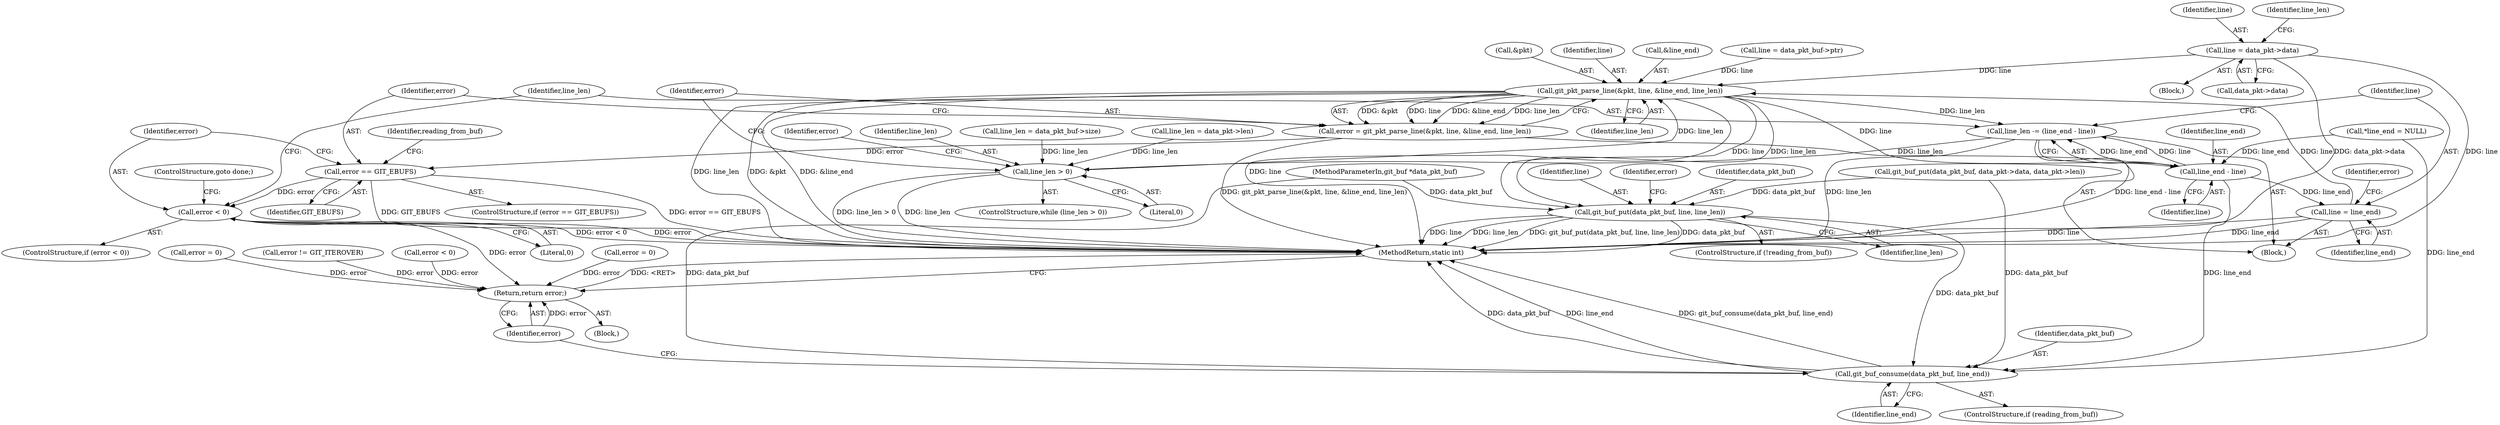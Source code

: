 digraph "0_libgit2_2fdef641fd0dd2828bd948234ae86de75221a11a_0@pointer" {
"1000147" [label="(Call,line = data_pkt->data)"];
"1000164" [label="(Call,git_pkt_parse_line(&pkt, line, &line_end, line_len))"];
"1000162" [label="(Call,error = git_pkt_parse_line(&pkt, line, &line_end, line_len))"];
"1000172" [label="(Call,error == GIT_EBUFS)"];
"1000189" [label="(Call,error < 0)"];
"1000226" [label="(Return,return error;)"];
"1000179" [label="(Call,git_buf_put(data_pkt_buf, line, line_len))"];
"1000223" [label="(Call,git_buf_consume(data_pkt_buf, line_end))"];
"1000193" [label="(Call,line_len -= (line_end - line))"];
"1000158" [label="(Call,line_len > 0)"];
"1000195" [label="(Call,line_end - line)"];
"1000198" [label="(Call,line = line_end)"];
"1000193" [label="(Call,line_len -= (line_end - line))"];
"1000199" [label="(Identifier,line)"];
"1000218" [label="(Identifier,error)"];
"1000217" [label="(Call,error = 0)"];
"1000183" [label="(Call,error = 0)"];
"1000213" [label="(Call,error != GIT_ITEROVER)"];
"1000149" [label="(Call,data_pkt->data)"];
"1000170" [label="(Identifier,line_len)"];
"1000111" [label="(Call,*line_end = NULL)"];
"1000158" [label="(Call,line_len > 0)"];
"1000161" [label="(Block,)"];
"1000200" [label="(Identifier,line_end)"];
"1000165" [label="(Call,&pkt)"];
"1000163" [label="(Identifier,error)"];
"1000202" [label="(Identifier,error)"];
"1000160" [label="(Literal,0)"];
"1000106" [label="(MethodParameterIn,git_buf *data_pkt_buf)"];
"1000172" [label="(Call,error == GIT_EBUFS)"];
"1000162" [label="(Call,error = git_pkt_parse_line(&pkt, line, &line_end, line_len))"];
"1000159" [label="(Identifier,line_len)"];
"1000167" [label="(Identifier,line)"];
"1000224" [label="(Identifier,data_pkt_buf)"];
"1000157" [label="(ControlStructure,while (line_len > 0))"];
"1000180" [label="(Identifier,data_pkt_buf)"];
"1000210" [label="(Call,error < 0)"];
"1000171" [label="(ControlStructure,if (error == GIT_EBUFS))"];
"1000140" [label="(Call,line_len = data_pkt_buf->size)"];
"1000173" [label="(Identifier,error)"];
"1000189" [label="(Call,error < 0)"];
"1000226" [label="(Return,return error;)"];
"1000147" [label="(Call,line = data_pkt->data)"];
"1000174" [label="(Identifier,GIT_EBUFS)"];
"1000176" [label="(ControlStructure,if (!reading_from_buf))"];
"1000168" [label="(Call,&line_end)"];
"1000198" [label="(Call,line = line_end)"];
"1000135" [label="(Call,line = data_pkt_buf->ptr)"];
"1000181" [label="(Identifier,line)"];
"1000228" [label="(MethodReturn,static int)"];
"1000188" [label="(ControlStructure,if (error < 0))"];
"1000191" [label="(Literal,0)"];
"1000192" [label="(ControlStructure,goto done;)"];
"1000107" [label="(Block,)"];
"1000227" [label="(Identifier,error)"];
"1000190" [label="(Identifier,error)"];
"1000184" [label="(Identifier,error)"];
"1000223" [label="(Call,git_buf_consume(data_pkt_buf, line_end))"];
"1000178" [label="(Identifier,reading_from_buf)"];
"1000152" [label="(Call,line_len = data_pkt->len)"];
"1000196" [label="(Identifier,line_end)"];
"1000225" [label="(Identifier,line_end)"];
"1000164" [label="(Call,git_pkt_parse_line(&pkt, line, &line_end, line_len))"];
"1000127" [label="(Call,git_buf_put(data_pkt_buf, data_pkt->data, data_pkt->len))"];
"1000182" [label="(Identifier,line_len)"];
"1000179" [label="(Call,git_buf_put(data_pkt_buf, line, line_len))"];
"1000197" [label="(Identifier,line)"];
"1000195" [label="(Call,line_end - line)"];
"1000146" [label="(Block,)"];
"1000148" [label="(Identifier,line)"];
"1000153" [label="(Identifier,line_len)"];
"1000221" [label="(ControlStructure,if (reading_from_buf))"];
"1000194" [label="(Identifier,line_len)"];
"1000147" -> "1000146"  [label="AST: "];
"1000147" -> "1000149"  [label="CFG: "];
"1000148" -> "1000147"  [label="AST: "];
"1000149" -> "1000147"  [label="AST: "];
"1000153" -> "1000147"  [label="CFG: "];
"1000147" -> "1000228"  [label="DDG: data_pkt->data"];
"1000147" -> "1000228"  [label="DDG: line"];
"1000147" -> "1000164"  [label="DDG: line"];
"1000164" -> "1000162"  [label="AST: "];
"1000164" -> "1000170"  [label="CFG: "];
"1000165" -> "1000164"  [label="AST: "];
"1000167" -> "1000164"  [label="AST: "];
"1000168" -> "1000164"  [label="AST: "];
"1000170" -> "1000164"  [label="AST: "];
"1000162" -> "1000164"  [label="CFG: "];
"1000164" -> "1000228"  [label="DDG: &line_end"];
"1000164" -> "1000228"  [label="DDG: line"];
"1000164" -> "1000228"  [label="DDG: line_len"];
"1000164" -> "1000228"  [label="DDG: &pkt"];
"1000164" -> "1000162"  [label="DDG: &pkt"];
"1000164" -> "1000162"  [label="DDG: line"];
"1000164" -> "1000162"  [label="DDG: &line_end"];
"1000164" -> "1000162"  [label="DDG: line_len"];
"1000198" -> "1000164"  [label="DDG: line"];
"1000135" -> "1000164"  [label="DDG: line"];
"1000158" -> "1000164"  [label="DDG: line_len"];
"1000164" -> "1000179"  [label="DDG: line"];
"1000164" -> "1000179"  [label="DDG: line_len"];
"1000164" -> "1000193"  [label="DDG: line_len"];
"1000164" -> "1000195"  [label="DDG: line"];
"1000162" -> "1000161"  [label="AST: "];
"1000163" -> "1000162"  [label="AST: "];
"1000173" -> "1000162"  [label="CFG: "];
"1000162" -> "1000228"  [label="DDG: git_pkt_parse_line(&pkt, line, &line_end, line_len)"];
"1000162" -> "1000172"  [label="DDG: error"];
"1000172" -> "1000171"  [label="AST: "];
"1000172" -> "1000174"  [label="CFG: "];
"1000173" -> "1000172"  [label="AST: "];
"1000174" -> "1000172"  [label="AST: "];
"1000178" -> "1000172"  [label="CFG: "];
"1000190" -> "1000172"  [label="CFG: "];
"1000172" -> "1000228"  [label="DDG: error == GIT_EBUFS"];
"1000172" -> "1000228"  [label="DDG: GIT_EBUFS"];
"1000172" -> "1000189"  [label="DDG: error"];
"1000189" -> "1000188"  [label="AST: "];
"1000189" -> "1000191"  [label="CFG: "];
"1000190" -> "1000189"  [label="AST: "];
"1000191" -> "1000189"  [label="AST: "];
"1000192" -> "1000189"  [label="CFG: "];
"1000194" -> "1000189"  [label="CFG: "];
"1000189" -> "1000228"  [label="DDG: error"];
"1000189" -> "1000228"  [label="DDG: error < 0"];
"1000189" -> "1000226"  [label="DDG: error"];
"1000226" -> "1000107"  [label="AST: "];
"1000226" -> "1000227"  [label="CFG: "];
"1000227" -> "1000226"  [label="AST: "];
"1000228" -> "1000226"  [label="CFG: "];
"1000226" -> "1000228"  [label="DDG: <RET>"];
"1000227" -> "1000226"  [label="DDG: error"];
"1000213" -> "1000226"  [label="DDG: error"];
"1000183" -> "1000226"  [label="DDG: error"];
"1000217" -> "1000226"  [label="DDG: error"];
"1000210" -> "1000226"  [label="DDG: error"];
"1000179" -> "1000176"  [label="AST: "];
"1000179" -> "1000182"  [label="CFG: "];
"1000180" -> "1000179"  [label="AST: "];
"1000181" -> "1000179"  [label="AST: "];
"1000182" -> "1000179"  [label="AST: "];
"1000184" -> "1000179"  [label="CFG: "];
"1000179" -> "1000228"  [label="DDG: line"];
"1000179" -> "1000228"  [label="DDG: line_len"];
"1000179" -> "1000228"  [label="DDG: git_buf_put(data_pkt_buf, line, line_len)"];
"1000179" -> "1000228"  [label="DDG: data_pkt_buf"];
"1000127" -> "1000179"  [label="DDG: data_pkt_buf"];
"1000106" -> "1000179"  [label="DDG: data_pkt_buf"];
"1000179" -> "1000223"  [label="DDG: data_pkt_buf"];
"1000223" -> "1000221"  [label="AST: "];
"1000223" -> "1000225"  [label="CFG: "];
"1000224" -> "1000223"  [label="AST: "];
"1000225" -> "1000223"  [label="AST: "];
"1000227" -> "1000223"  [label="CFG: "];
"1000223" -> "1000228"  [label="DDG: line_end"];
"1000223" -> "1000228"  [label="DDG: git_buf_consume(data_pkt_buf, line_end)"];
"1000223" -> "1000228"  [label="DDG: data_pkt_buf"];
"1000127" -> "1000223"  [label="DDG: data_pkt_buf"];
"1000106" -> "1000223"  [label="DDG: data_pkt_buf"];
"1000111" -> "1000223"  [label="DDG: line_end"];
"1000195" -> "1000223"  [label="DDG: line_end"];
"1000193" -> "1000161"  [label="AST: "];
"1000193" -> "1000195"  [label="CFG: "];
"1000194" -> "1000193"  [label="AST: "];
"1000195" -> "1000193"  [label="AST: "];
"1000199" -> "1000193"  [label="CFG: "];
"1000193" -> "1000228"  [label="DDG: line_len"];
"1000193" -> "1000228"  [label="DDG: line_end - line"];
"1000193" -> "1000158"  [label="DDG: line_len"];
"1000195" -> "1000193"  [label="DDG: line_end"];
"1000195" -> "1000193"  [label="DDG: line"];
"1000158" -> "1000157"  [label="AST: "];
"1000158" -> "1000160"  [label="CFG: "];
"1000159" -> "1000158"  [label="AST: "];
"1000160" -> "1000158"  [label="AST: "];
"1000163" -> "1000158"  [label="CFG: "];
"1000218" -> "1000158"  [label="CFG: "];
"1000158" -> "1000228"  [label="DDG: line_len"];
"1000158" -> "1000228"  [label="DDG: line_len > 0"];
"1000140" -> "1000158"  [label="DDG: line_len"];
"1000152" -> "1000158"  [label="DDG: line_len"];
"1000195" -> "1000197"  [label="CFG: "];
"1000196" -> "1000195"  [label="AST: "];
"1000197" -> "1000195"  [label="AST: "];
"1000111" -> "1000195"  [label="DDG: line_end"];
"1000195" -> "1000198"  [label="DDG: line_end"];
"1000198" -> "1000161"  [label="AST: "];
"1000198" -> "1000200"  [label="CFG: "];
"1000199" -> "1000198"  [label="AST: "];
"1000200" -> "1000198"  [label="AST: "];
"1000202" -> "1000198"  [label="CFG: "];
"1000198" -> "1000228"  [label="DDG: line_end"];
"1000198" -> "1000228"  [label="DDG: line"];
}
